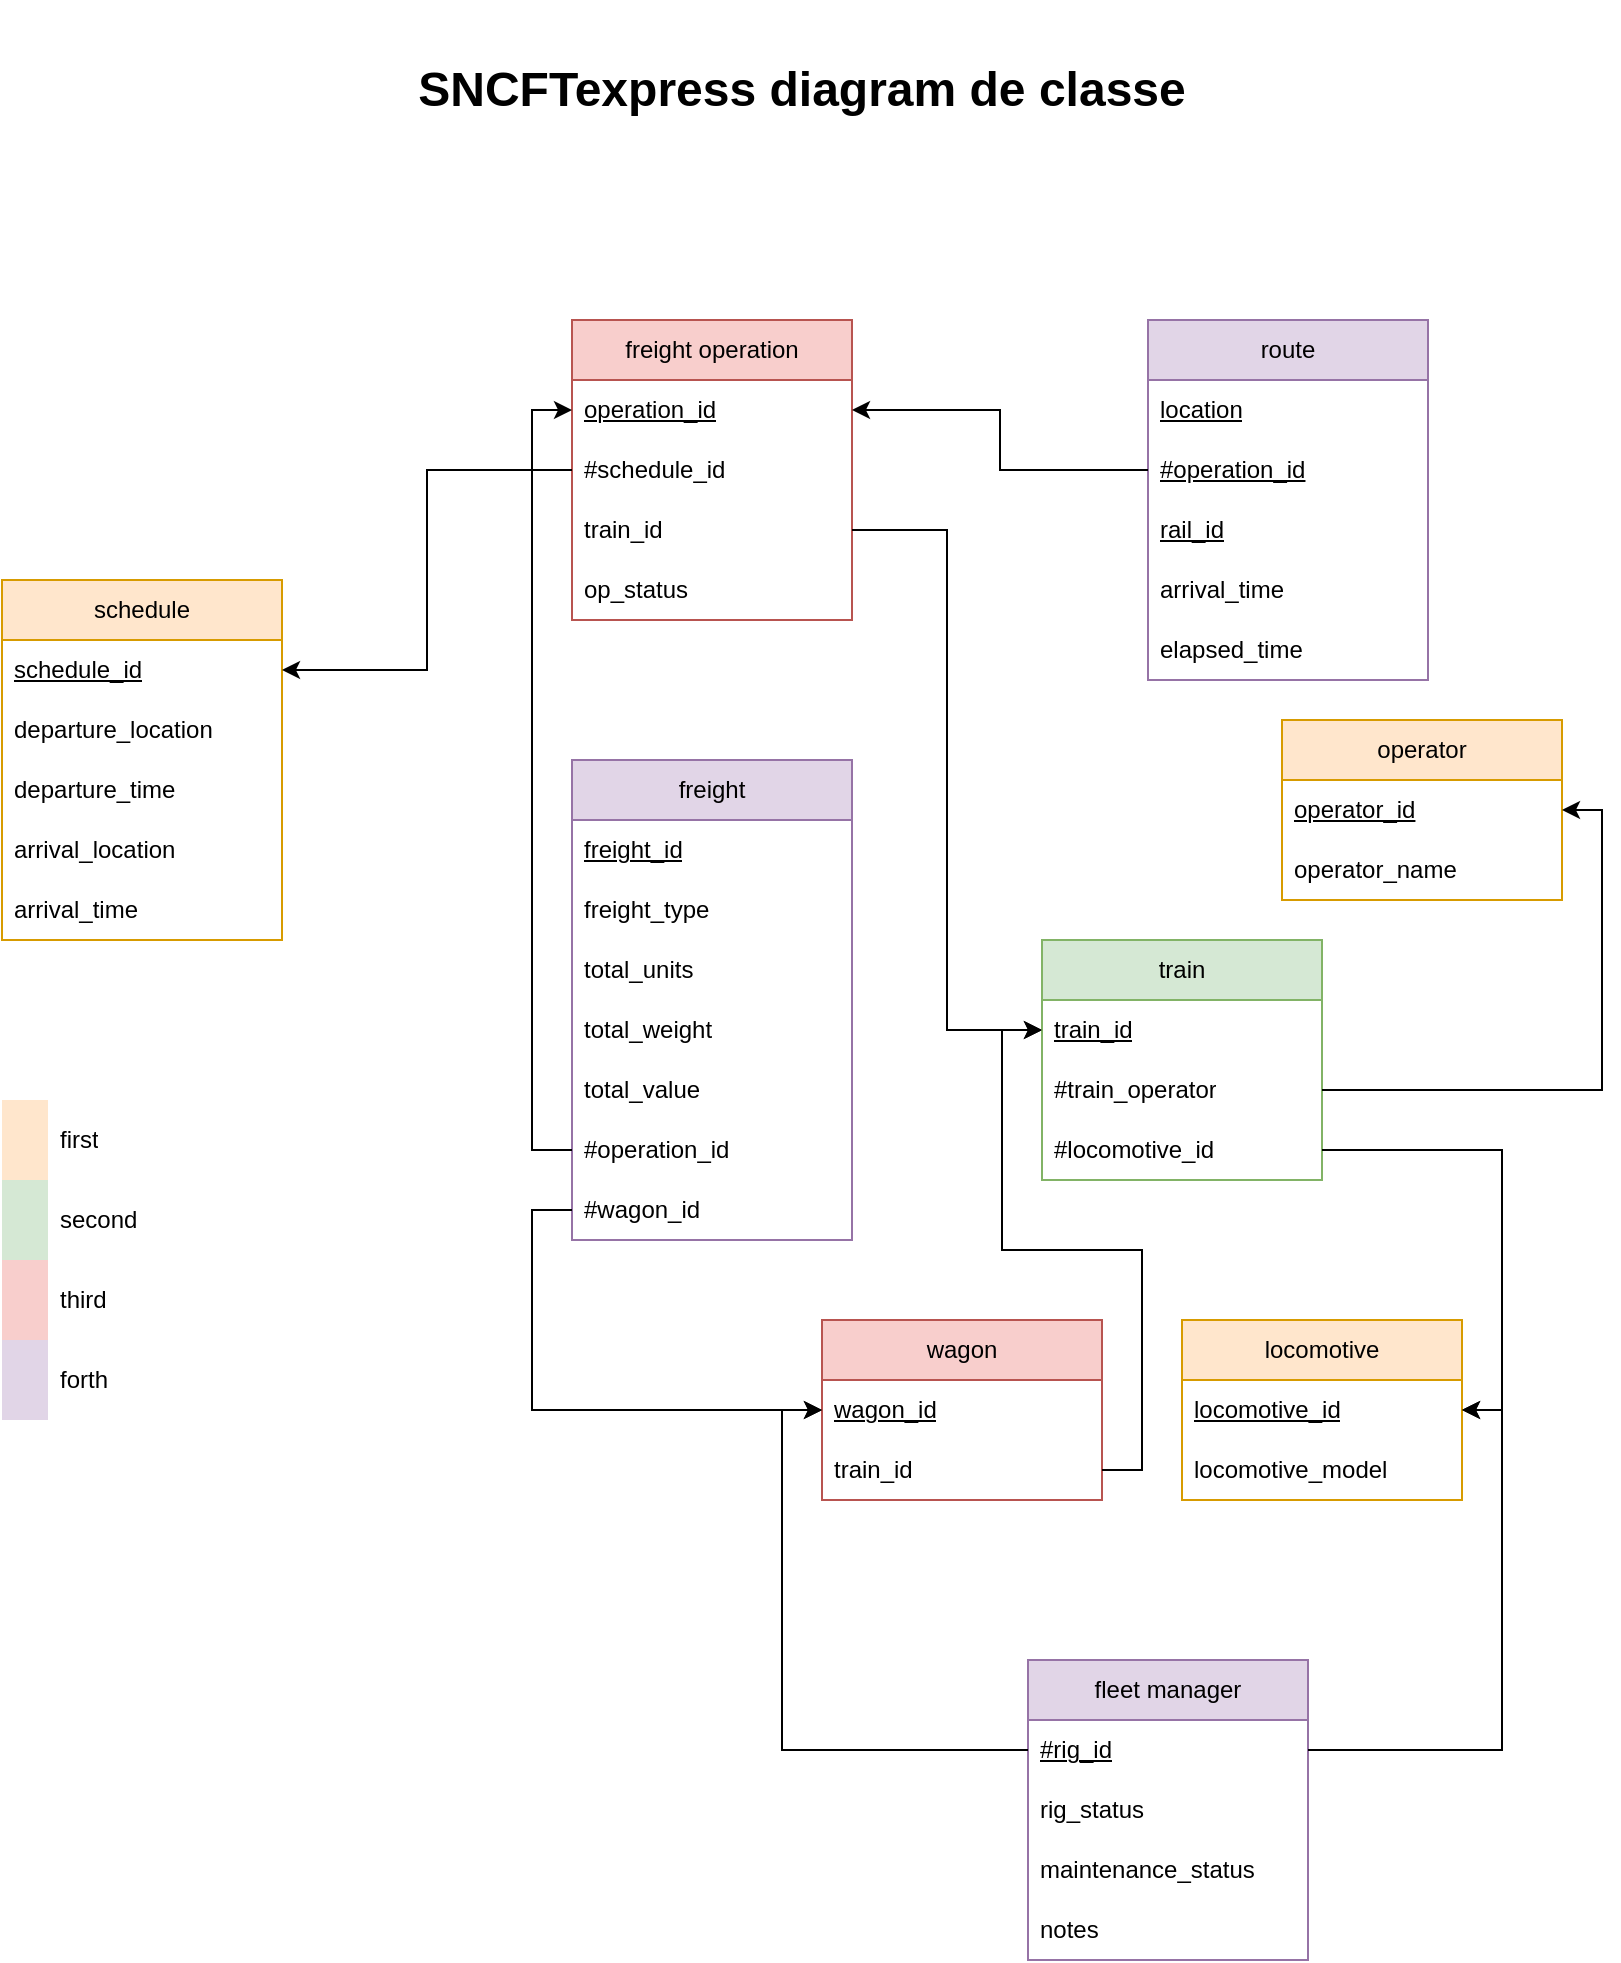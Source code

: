 <mxfile version="24.7.8">
  <diagram name="Page-1" id="gMjgaY1mDzg52uf6RHoy">
    <mxGraphModel dx="1909" dy="1015" grid="1" gridSize="10" guides="1" tooltips="1" connect="1" arrows="1" fold="1" page="1" pageScale="1" pageWidth="850" pageHeight="1100" math="0" shadow="0">
      <root>
        <mxCell id="0" />
        <mxCell id="1" parent="0" />
        <mxCell id="dckKvthKJIGiGGlBJJBI-11" value="schedule" style="swimlane;fontStyle=0;childLayout=stackLayout;horizontal=1;startSize=30;horizontalStack=0;resizeParent=1;resizeParentMax=0;resizeLast=0;collapsible=1;marginBottom=0;whiteSpace=wrap;html=1;fillColor=#ffe6cc;strokeColor=#d79b00;" parent="1" vertex="1">
          <mxGeometry x="25" y="320" width="140" height="180" as="geometry" />
        </mxCell>
        <mxCell id="dckKvthKJIGiGGlBJJBI-19" value="schedule_id" style="text;strokeColor=none;fillColor=none;align=left;verticalAlign=middle;spacingLeft=4;spacingRight=4;overflow=hidden;points=[[0,0.5],[1,0.5]];portConstraint=eastwest;rotatable=0;whiteSpace=wrap;html=1;fontStyle=4" parent="dckKvthKJIGiGGlBJJBI-11" vertex="1">
          <mxGeometry y="30" width="140" height="30" as="geometry" />
        </mxCell>
        <mxCell id="dckKvthKJIGiGGlBJJBI-12" value="departure_location" style="text;strokeColor=none;fillColor=none;align=left;verticalAlign=middle;spacingLeft=4;spacingRight=4;overflow=hidden;points=[[0,0.5],[1,0.5]];portConstraint=eastwest;rotatable=0;whiteSpace=wrap;html=1;" parent="dckKvthKJIGiGGlBJJBI-11" vertex="1">
          <mxGeometry y="60" width="140" height="30" as="geometry" />
        </mxCell>
        <mxCell id="dckKvthKJIGiGGlBJJBI-13" value="departure_time" style="text;strokeColor=none;fillColor=none;align=left;verticalAlign=middle;spacingLeft=4;spacingRight=4;overflow=hidden;points=[[0,0.5],[1,0.5]];portConstraint=eastwest;rotatable=0;whiteSpace=wrap;html=1;" parent="dckKvthKJIGiGGlBJJBI-11" vertex="1">
          <mxGeometry y="90" width="140" height="30" as="geometry" />
        </mxCell>
        <mxCell id="dckKvthKJIGiGGlBJJBI-14" value="arrival_location" style="text;strokeColor=none;fillColor=none;align=left;verticalAlign=middle;spacingLeft=4;spacingRight=4;overflow=hidden;points=[[0,0.5],[1,0.5]];portConstraint=eastwest;rotatable=0;whiteSpace=wrap;html=1;" parent="dckKvthKJIGiGGlBJJBI-11" vertex="1">
          <mxGeometry y="120" width="140" height="30" as="geometry" />
        </mxCell>
        <mxCell id="dckKvthKJIGiGGlBJJBI-15" value="arrival_time" style="text;strokeColor=none;fillColor=none;align=left;verticalAlign=middle;spacingLeft=4;spacingRight=4;overflow=hidden;points=[[0,0.5],[1,0.5]];portConstraint=eastwest;rotatable=0;whiteSpace=wrap;html=1;" parent="dckKvthKJIGiGGlBJJBI-11" vertex="1">
          <mxGeometry y="150" width="140" height="30" as="geometry" />
        </mxCell>
        <mxCell id="dckKvthKJIGiGGlBJJBI-21" value="locomotive" style="swimlane;fontStyle=0;childLayout=stackLayout;horizontal=1;startSize=30;horizontalStack=0;resizeParent=1;resizeParentMax=0;resizeLast=0;collapsible=1;marginBottom=0;whiteSpace=wrap;html=1;fillColor=#ffe6cc;strokeColor=#d79b00;" parent="1" vertex="1">
          <mxGeometry x="615" y="690" width="140" height="90" as="geometry" />
        </mxCell>
        <mxCell id="dckKvthKJIGiGGlBJJBI-22" value="locomotive_id" style="text;strokeColor=none;fillColor=none;align=left;verticalAlign=middle;spacingLeft=4;spacingRight=4;overflow=hidden;points=[[0,0.5],[1,0.5]];portConstraint=eastwest;rotatable=0;whiteSpace=wrap;html=1;fontStyle=4" parent="dckKvthKJIGiGGlBJJBI-21" vertex="1">
          <mxGeometry y="30" width="140" height="30" as="geometry" />
        </mxCell>
        <mxCell id="dckKvthKJIGiGGlBJJBI-23" value="locomotive_model" style="text;strokeColor=none;fillColor=none;align=left;verticalAlign=middle;spacingLeft=4;spacingRight=4;overflow=hidden;points=[[0,0.5],[1,0.5]];portConstraint=eastwest;rotatable=0;whiteSpace=wrap;html=1;" parent="dckKvthKJIGiGGlBJJBI-21" vertex="1">
          <mxGeometry y="60" width="140" height="30" as="geometry" />
        </mxCell>
        <mxCell id="dckKvthKJIGiGGlBJJBI-26" value="freight operation" style="swimlane;fontStyle=0;childLayout=stackLayout;horizontal=1;startSize=30;horizontalStack=0;resizeParent=1;resizeParentMax=0;resizeLast=0;collapsible=1;marginBottom=0;whiteSpace=wrap;html=1;fillColor=#f8cecc;strokeColor=#b85450;" parent="1" vertex="1">
          <mxGeometry x="310" y="190" width="140" height="150" as="geometry" />
        </mxCell>
        <mxCell id="dckKvthKJIGiGGlBJJBI-27" value="operation_id" style="text;strokeColor=none;fillColor=none;align=left;verticalAlign=middle;spacingLeft=4;spacingRight=4;overflow=hidden;points=[[0,0.5],[1,0.5]];portConstraint=eastwest;rotatable=0;whiteSpace=wrap;html=1;fontStyle=4" parent="dckKvthKJIGiGGlBJJBI-26" vertex="1">
          <mxGeometry y="30" width="140" height="30" as="geometry" />
        </mxCell>
        <mxCell id="dckKvthKJIGiGGlBJJBI-28" value="#schedule_id" style="text;strokeColor=none;fillColor=none;align=left;verticalAlign=middle;spacingLeft=4;spacingRight=4;overflow=hidden;points=[[0,0.5],[1,0.5]];portConstraint=eastwest;rotatable=0;whiteSpace=wrap;html=1;" parent="dckKvthKJIGiGGlBJJBI-26" vertex="1">
          <mxGeometry y="60" width="140" height="30" as="geometry" />
        </mxCell>
        <mxCell id="dckKvthKJIGiGGlBJJBI-30" value="train_id" style="text;strokeColor=none;fillColor=none;align=left;verticalAlign=middle;spacingLeft=4;spacingRight=4;overflow=hidden;points=[[0,0.5],[1,0.5]];portConstraint=eastwest;rotatable=0;whiteSpace=wrap;html=1;" parent="dckKvthKJIGiGGlBJJBI-26" vertex="1">
          <mxGeometry y="90" width="140" height="30" as="geometry" />
        </mxCell>
        <mxCell id="dckKvthKJIGiGGlBJJBI-84" value="op_status" style="text;strokeColor=none;fillColor=none;align=left;verticalAlign=middle;spacingLeft=4;spacingRight=4;overflow=hidden;points=[[0,0.5],[1,0.5]];portConstraint=eastwest;rotatable=0;whiteSpace=wrap;html=1;" parent="dckKvthKJIGiGGlBJJBI-26" vertex="1">
          <mxGeometry y="120" width="140" height="30" as="geometry" />
        </mxCell>
        <mxCell id="dckKvthKJIGiGGlBJJBI-32" style="edgeStyle=orthogonalEdgeStyle;rounded=0;orthogonalLoop=1;jettySize=auto;html=1;exitX=1;exitY=0.5;exitDx=0;exitDy=0;" parent="1" source="dckKvthKJIGiGGlBJJBI-30" target="dckKvthKJIGiGGlBJJBI-64" edge="1">
          <mxGeometry relative="1" as="geometry" />
        </mxCell>
        <mxCell id="dckKvthKJIGiGGlBJJBI-33" style="edgeStyle=orthogonalEdgeStyle;rounded=0;orthogonalLoop=1;jettySize=auto;html=1;exitX=0;exitY=0.5;exitDx=0;exitDy=0;entryX=1;entryY=0.5;entryDx=0;entryDy=0;" parent="1" source="dckKvthKJIGiGGlBJJBI-28" target="dckKvthKJIGiGGlBJJBI-19" edge="1">
          <mxGeometry relative="1" as="geometry" />
        </mxCell>
        <mxCell id="dckKvthKJIGiGGlBJJBI-34" value="route" style="swimlane;fontStyle=0;childLayout=stackLayout;horizontal=1;startSize=30;horizontalStack=0;resizeParent=1;resizeParentMax=0;resizeLast=0;collapsible=1;marginBottom=0;whiteSpace=wrap;html=1;fillColor=#e1d5e7;strokeColor=#9673a6;" parent="1" vertex="1">
          <mxGeometry x="598" y="190" width="140" height="180" as="geometry" />
        </mxCell>
        <mxCell id="dckKvthKJIGiGGlBJJBI-35" value="location" style="text;strokeColor=none;fillColor=none;align=left;verticalAlign=middle;spacingLeft=4;spacingRight=4;overflow=hidden;points=[[0,0.5],[1,0.5]];portConstraint=eastwest;rotatable=0;whiteSpace=wrap;html=1;fontStyle=4" parent="dckKvthKJIGiGGlBJJBI-34" vertex="1">
          <mxGeometry y="30" width="140" height="30" as="geometry" />
        </mxCell>
        <mxCell id="dckKvthKJIGiGGlBJJBI-38" value="#operation_id" style="text;strokeColor=none;fillColor=none;align=left;verticalAlign=middle;spacingLeft=4;spacingRight=4;overflow=hidden;points=[[0,0.5],[1,0.5]];portConstraint=eastwest;rotatable=0;whiteSpace=wrap;html=1;fontStyle=4" parent="dckKvthKJIGiGGlBJJBI-34" vertex="1">
          <mxGeometry y="60" width="140" height="30" as="geometry" />
        </mxCell>
        <mxCell id="dckKvthKJIGiGGlBJJBI-103" value="&lt;div&gt;rail_id&lt;/div&gt;" style="text;strokeColor=none;fillColor=none;align=left;verticalAlign=middle;spacingLeft=4;spacingRight=4;overflow=hidden;points=[[0,0.5],[1,0.5]];portConstraint=eastwest;rotatable=0;whiteSpace=wrap;html=1;fontStyle=4" parent="dckKvthKJIGiGGlBJJBI-34" vertex="1">
          <mxGeometry y="90" width="140" height="30" as="geometry" />
        </mxCell>
        <mxCell id="dckKvthKJIGiGGlBJJBI-36" value="arrival_time" style="text;strokeColor=none;fillColor=none;align=left;verticalAlign=middle;spacingLeft=4;spacingRight=4;overflow=hidden;points=[[0,0.5],[1,0.5]];portConstraint=eastwest;rotatable=0;whiteSpace=wrap;html=1;" parent="dckKvthKJIGiGGlBJJBI-34" vertex="1">
          <mxGeometry y="120" width="140" height="30" as="geometry" />
        </mxCell>
        <mxCell id="dckKvthKJIGiGGlBJJBI-37" value="elapsed_time" style="text;strokeColor=none;fillColor=none;align=left;verticalAlign=middle;spacingLeft=4;spacingRight=4;overflow=hidden;points=[[0,0.5],[1,0.5]];portConstraint=eastwest;rotatable=0;whiteSpace=wrap;html=1;" parent="dckKvthKJIGiGGlBJJBI-34" vertex="1">
          <mxGeometry y="150" width="140" height="30" as="geometry" />
        </mxCell>
        <mxCell id="dckKvthKJIGiGGlBJJBI-39" style="edgeStyle=orthogonalEdgeStyle;rounded=0;orthogonalLoop=1;jettySize=auto;html=1;exitX=0;exitY=0.5;exitDx=0;exitDy=0;entryX=1;entryY=0.5;entryDx=0;entryDy=0;" parent="1" source="dckKvthKJIGiGGlBJJBI-38" target="dckKvthKJIGiGGlBJJBI-27" edge="1">
          <mxGeometry relative="1" as="geometry" />
        </mxCell>
        <mxCell id="dckKvthKJIGiGGlBJJBI-56" value="freight" style="swimlane;fontStyle=0;childLayout=stackLayout;horizontal=1;startSize=30;horizontalStack=0;resizeParent=1;resizeParentMax=0;resizeLast=0;collapsible=1;marginBottom=0;whiteSpace=wrap;html=1;fillColor=#e1d5e7;strokeColor=#9673a6;" parent="1" vertex="1">
          <mxGeometry x="310" y="410" width="140" height="240" as="geometry" />
        </mxCell>
        <mxCell id="dckKvthKJIGiGGlBJJBI-57" value="freight_id" style="text;strokeColor=none;fillColor=none;align=left;verticalAlign=middle;spacingLeft=4;spacingRight=4;overflow=hidden;points=[[0,0.5],[1,0.5]];portConstraint=eastwest;rotatable=0;whiteSpace=wrap;html=1;fontStyle=4" parent="dckKvthKJIGiGGlBJJBI-56" vertex="1">
          <mxGeometry y="30" width="140" height="30" as="geometry" />
        </mxCell>
        <mxCell id="dckKvthKJIGiGGlBJJBI-58" value="freight_type" style="text;strokeColor=none;fillColor=none;align=left;verticalAlign=middle;spacingLeft=4;spacingRight=4;overflow=hidden;points=[[0,0.5],[1,0.5]];portConstraint=eastwest;rotatable=0;whiteSpace=wrap;html=1;" parent="dckKvthKJIGiGGlBJJBI-56" vertex="1">
          <mxGeometry y="60" width="140" height="30" as="geometry" />
        </mxCell>
        <mxCell id="dckKvthKJIGiGGlBJJBI-59" value="total_units" style="text;strokeColor=none;fillColor=none;align=left;verticalAlign=middle;spacingLeft=4;spacingRight=4;overflow=hidden;points=[[0,0.5],[1,0.5]];portConstraint=eastwest;rotatable=0;whiteSpace=wrap;html=1;" parent="dckKvthKJIGiGGlBJJBI-56" vertex="1">
          <mxGeometry y="90" width="140" height="30" as="geometry" />
        </mxCell>
        <mxCell id="dckKvthKJIGiGGlBJJBI-60" value="total_weight" style="text;strokeColor=none;fillColor=none;align=left;verticalAlign=middle;spacingLeft=4;spacingRight=4;overflow=hidden;points=[[0,0.5],[1,0.5]];portConstraint=eastwest;rotatable=0;whiteSpace=wrap;html=1;" parent="dckKvthKJIGiGGlBJJBI-56" vertex="1">
          <mxGeometry y="120" width="140" height="30" as="geometry" />
        </mxCell>
        <mxCell id="dckKvthKJIGiGGlBJJBI-61" value="total_value" style="text;strokeColor=none;fillColor=none;align=left;verticalAlign=middle;spacingLeft=4;spacingRight=4;overflow=hidden;points=[[0,0.5],[1,0.5]];portConstraint=eastwest;rotatable=0;whiteSpace=wrap;html=1;" parent="dckKvthKJIGiGGlBJJBI-56" vertex="1">
          <mxGeometry y="150" width="140" height="30" as="geometry" />
        </mxCell>
        <mxCell id="dckKvthKJIGiGGlBJJBI-85" value="#operation_id" style="text;strokeColor=none;fillColor=none;align=left;verticalAlign=middle;spacingLeft=4;spacingRight=4;overflow=hidden;points=[[0,0.5],[1,0.5]];portConstraint=eastwest;rotatable=0;whiteSpace=wrap;html=1;" parent="dckKvthKJIGiGGlBJJBI-56" vertex="1">
          <mxGeometry y="180" width="140" height="30" as="geometry" />
        </mxCell>
        <mxCell id="dckKvthKJIGiGGlBJJBI-86" value="#wagon_id" style="text;strokeColor=none;fillColor=none;align=left;verticalAlign=middle;spacingLeft=4;spacingRight=4;overflow=hidden;points=[[0,0.5],[1,0.5]];portConstraint=eastwest;rotatable=0;whiteSpace=wrap;html=1;" parent="dckKvthKJIGiGGlBJJBI-56" vertex="1">
          <mxGeometry y="210" width="140" height="30" as="geometry" />
        </mxCell>
        <mxCell id="dckKvthKJIGiGGlBJJBI-62" style="edgeStyle=orthogonalEdgeStyle;rounded=0;orthogonalLoop=1;jettySize=auto;html=1;exitX=0;exitY=0.5;exitDx=0;exitDy=0;entryX=0;entryY=0.5;entryDx=0;entryDy=0;" parent="1" target="dckKvthKJIGiGGlBJJBI-57" edge="1">
          <mxGeometry relative="1" as="geometry" />
        </mxCell>
        <mxCell id="dckKvthKJIGiGGlBJJBI-63" value="train" style="swimlane;fontStyle=0;childLayout=stackLayout;horizontal=1;startSize=30;horizontalStack=0;resizeParent=1;resizeParentMax=0;resizeLast=0;collapsible=1;marginBottom=0;whiteSpace=wrap;html=1;fillColor=#d5e8d4;strokeColor=#82b366;" parent="1" vertex="1">
          <mxGeometry x="545" y="500" width="140" height="120" as="geometry" />
        </mxCell>
        <mxCell id="dckKvthKJIGiGGlBJJBI-64" value="train_id" style="text;strokeColor=none;fillColor=none;align=left;verticalAlign=middle;spacingLeft=4;spacingRight=4;overflow=hidden;points=[[0,0.5],[1,0.5]];portConstraint=eastwest;rotatable=0;whiteSpace=wrap;html=1;fontStyle=4" parent="dckKvthKJIGiGGlBJJBI-63" vertex="1">
          <mxGeometry y="30" width="140" height="30" as="geometry" />
        </mxCell>
        <mxCell id="dckKvthKJIGiGGlBJJBI-65" value="#train_operator" style="text;strokeColor=none;fillColor=none;align=left;verticalAlign=middle;spacingLeft=4;spacingRight=4;overflow=hidden;points=[[0,0.5],[1,0.5]];portConstraint=eastwest;rotatable=0;whiteSpace=wrap;html=1;" parent="dckKvthKJIGiGGlBJJBI-63" vertex="1">
          <mxGeometry y="60" width="140" height="30" as="geometry" />
        </mxCell>
        <mxCell id="dckKvthKJIGiGGlBJJBI-66" value="#locomotive_id" style="text;strokeColor=none;fillColor=none;align=left;verticalAlign=middle;spacingLeft=4;spacingRight=4;overflow=hidden;points=[[0,0.5],[1,0.5]];portConstraint=eastwest;rotatable=0;whiteSpace=wrap;html=1;" parent="dckKvthKJIGiGGlBJJBI-63" vertex="1">
          <mxGeometry y="90" width="140" height="30" as="geometry" />
        </mxCell>
        <mxCell id="dckKvthKJIGiGGlBJJBI-69" style="edgeStyle=orthogonalEdgeStyle;rounded=0;orthogonalLoop=1;jettySize=auto;html=1;entryX=1;entryY=0.5;entryDx=0;entryDy=0;" parent="1" source="dckKvthKJIGiGGlBJJBI-66" target="dckKvthKJIGiGGlBJJBI-22" edge="1">
          <mxGeometry relative="1" as="geometry" />
        </mxCell>
        <mxCell id="dckKvthKJIGiGGlBJJBI-70" value="wagon" style="swimlane;fontStyle=0;childLayout=stackLayout;horizontal=1;startSize=30;horizontalStack=0;resizeParent=1;resizeParentMax=0;resizeLast=0;collapsible=1;marginBottom=0;whiteSpace=wrap;html=1;fillColor=#f8cecc;strokeColor=#b85450;" parent="1" vertex="1">
          <mxGeometry x="435" y="690" width="140" height="90" as="geometry" />
        </mxCell>
        <mxCell id="dckKvthKJIGiGGlBJJBI-71" value="wagon_id" style="text;strokeColor=none;fillColor=none;align=left;verticalAlign=middle;spacingLeft=4;spacingRight=4;overflow=hidden;points=[[0,0.5],[1,0.5]];portConstraint=eastwest;rotatable=0;whiteSpace=wrap;html=1;fontStyle=4" parent="dckKvthKJIGiGGlBJJBI-70" vertex="1">
          <mxGeometry y="30" width="140" height="30" as="geometry" />
        </mxCell>
        <mxCell id="dckKvthKJIGiGGlBJJBI-73" value="train_id" style="text;strokeColor=none;fillColor=none;align=left;verticalAlign=middle;spacingLeft=4;spacingRight=4;overflow=hidden;points=[[0,0.5],[1,0.5]];portConstraint=eastwest;rotatable=0;whiteSpace=wrap;html=1;" parent="dckKvthKJIGiGGlBJJBI-70" vertex="1">
          <mxGeometry y="60" width="140" height="30" as="geometry" />
        </mxCell>
        <mxCell id="dckKvthKJIGiGGlBJJBI-75" style="edgeStyle=orthogonalEdgeStyle;rounded=0;orthogonalLoop=1;jettySize=auto;html=1;exitX=1;exitY=0.5;exitDx=0;exitDy=0;entryX=0;entryY=0.5;entryDx=0;entryDy=0;" parent="1" source="dckKvthKJIGiGGlBJJBI-73" target="dckKvthKJIGiGGlBJJBI-64" edge="1">
          <mxGeometry relative="1" as="geometry" />
        </mxCell>
        <mxCell id="dckKvthKJIGiGGlBJJBI-76" value="operator" style="swimlane;fontStyle=0;childLayout=stackLayout;horizontal=1;startSize=30;horizontalStack=0;resizeParent=1;resizeParentMax=0;resizeLast=0;collapsible=1;marginBottom=0;whiteSpace=wrap;html=1;fillColor=#ffe6cc;strokeColor=#d79b00;" parent="1" vertex="1">
          <mxGeometry x="665" y="390" width="140" height="90" as="geometry" />
        </mxCell>
        <mxCell id="dckKvthKJIGiGGlBJJBI-77" value="operator_id" style="text;strokeColor=none;fillColor=none;align=left;verticalAlign=middle;spacingLeft=4;spacingRight=4;overflow=hidden;points=[[0,0.5],[1,0.5]];portConstraint=eastwest;rotatable=0;whiteSpace=wrap;html=1;fontStyle=4" parent="dckKvthKJIGiGGlBJJBI-76" vertex="1">
          <mxGeometry y="30" width="140" height="30" as="geometry" />
        </mxCell>
        <mxCell id="dckKvthKJIGiGGlBJJBI-78" value="operator_name" style="text;strokeColor=none;fillColor=none;align=left;verticalAlign=middle;spacingLeft=4;spacingRight=4;overflow=hidden;points=[[0,0.5],[1,0.5]];portConstraint=eastwest;rotatable=0;whiteSpace=wrap;html=1;" parent="dckKvthKJIGiGGlBJJBI-76" vertex="1">
          <mxGeometry y="60" width="140" height="30" as="geometry" />
        </mxCell>
        <mxCell id="dckKvthKJIGiGGlBJJBI-80" style="edgeStyle=orthogonalEdgeStyle;rounded=0;orthogonalLoop=1;jettySize=auto;html=1;entryX=1;entryY=0.5;entryDx=0;entryDy=0;" parent="1" target="dckKvthKJIGiGGlBJJBI-76" edge="1">
          <mxGeometry relative="1" as="geometry">
            <mxPoint x="685" y="575" as="sourcePoint" />
            <Array as="points">
              <mxPoint x="825" y="575" />
              <mxPoint x="825" y="435" />
            </Array>
          </mxGeometry>
        </mxCell>
        <mxCell id="dckKvthKJIGiGGlBJJBI-83" style="edgeStyle=orthogonalEdgeStyle;rounded=0;orthogonalLoop=1;jettySize=auto;html=1;entryX=0;entryY=0.5;entryDx=0;entryDy=0;" parent="1" target="dckKvthKJIGiGGlBJJBI-57" edge="1">
          <mxGeometry relative="1" as="geometry" />
        </mxCell>
        <mxCell id="dckKvthKJIGiGGlBJJBI-87" style="edgeStyle=orthogonalEdgeStyle;rounded=0;orthogonalLoop=1;jettySize=auto;html=1;entryX=0;entryY=0.5;entryDx=0;entryDy=0;" parent="1" source="dckKvthKJIGiGGlBJJBI-85" target="dckKvthKJIGiGGlBJJBI-27" edge="1">
          <mxGeometry relative="1" as="geometry" />
        </mxCell>
        <mxCell id="dckKvthKJIGiGGlBJJBI-88" style="edgeStyle=orthogonalEdgeStyle;rounded=0;orthogonalLoop=1;jettySize=auto;html=1;exitX=0;exitY=0.5;exitDx=0;exitDy=0;entryX=0;entryY=0.5;entryDx=0;entryDy=0;" parent="1" source="dckKvthKJIGiGGlBJJBI-86" target="dckKvthKJIGiGGlBJJBI-71" edge="1">
          <mxGeometry relative="1" as="geometry" />
        </mxCell>
        <mxCell id="dckKvthKJIGiGGlBJJBI-90" value="" style="shape=table;startSize=0;container=1;collapsible=0;childLayout=tableLayout;swimlaneLine=1;fillColor=none;strokeColor=none;" parent="1" vertex="1">
          <mxGeometry x="25" y="580" width="120" height="160" as="geometry" />
        </mxCell>
        <mxCell id="dckKvthKJIGiGGlBJJBI-91" value="" style="shape=tableRow;horizontal=0;startSize=0;swimlaneHead=0;swimlaneBody=0;strokeColor=inherit;top=0;left=0;bottom=0;right=0;collapsible=0;dropTarget=0;fillColor=none;points=[[0,0.5],[1,0.5]];portConstraint=eastwest;swimlaneLine=1;" parent="dckKvthKJIGiGGlBJJBI-90" vertex="1">
          <mxGeometry width="120" height="40" as="geometry" />
        </mxCell>
        <mxCell id="dckKvthKJIGiGGlBJJBI-92" value="" style="shape=partialRectangle;html=1;whiteSpace=wrap;connectable=0;strokeColor=#d79b00;overflow=hidden;fillColor=#ffe6cc;top=0;left=0;bottom=0;right=0;pointerEvents=1;swimlaneLine=1;" parent="dckKvthKJIGiGGlBJJBI-91" vertex="1">
          <mxGeometry width="23" height="40" as="geometry">
            <mxRectangle width="23" height="40" as="alternateBounds" />
          </mxGeometry>
        </mxCell>
        <mxCell id="dckKvthKJIGiGGlBJJBI-93" value="first" style="shape=partialRectangle;html=1;whiteSpace=wrap;connectable=0;strokeColor=inherit;overflow=hidden;fillColor=none;top=0;left=0;bottom=0;right=0;pointerEvents=1;swimlaneLine=1;align=left;spacingLeft=4;" parent="dckKvthKJIGiGGlBJJBI-91" vertex="1">
          <mxGeometry x="23" width="97" height="40" as="geometry">
            <mxRectangle width="97" height="40" as="alternateBounds" />
          </mxGeometry>
        </mxCell>
        <mxCell id="dckKvthKJIGiGGlBJJBI-94" value="" style="shape=tableRow;horizontal=0;startSize=0;swimlaneHead=0;swimlaneBody=0;strokeColor=inherit;top=0;left=0;bottom=0;right=0;collapsible=0;dropTarget=0;fillColor=none;points=[[0,0.5],[1,0.5]];portConstraint=eastwest;swimlaneLine=1;" parent="dckKvthKJIGiGGlBJJBI-90" vertex="1">
          <mxGeometry y="40" width="120" height="40" as="geometry" />
        </mxCell>
        <mxCell id="dckKvthKJIGiGGlBJJBI-95" value="" style="shape=partialRectangle;html=1;whiteSpace=wrap;connectable=0;strokeColor=#82b366;overflow=hidden;fillColor=#d5e8d4;top=0;left=0;bottom=0;right=0;pointerEvents=1;swimlaneLine=1;" parent="dckKvthKJIGiGGlBJJBI-94" vertex="1">
          <mxGeometry width="23" height="40" as="geometry">
            <mxRectangle width="23" height="40" as="alternateBounds" />
          </mxGeometry>
        </mxCell>
        <mxCell id="dckKvthKJIGiGGlBJJBI-96" value="second" style="shape=partialRectangle;html=1;whiteSpace=wrap;connectable=0;strokeColor=inherit;overflow=hidden;fillColor=none;top=0;left=0;bottom=0;right=0;pointerEvents=1;swimlaneLine=1;align=left;spacingLeft=4;" parent="dckKvthKJIGiGGlBJJBI-94" vertex="1">
          <mxGeometry x="23" width="97" height="40" as="geometry">
            <mxRectangle width="97" height="40" as="alternateBounds" />
          </mxGeometry>
        </mxCell>
        <mxCell id="dckKvthKJIGiGGlBJJBI-97" value="" style="shape=tableRow;horizontal=0;startSize=0;swimlaneHead=0;swimlaneBody=0;strokeColor=inherit;top=0;left=0;bottom=0;right=0;collapsible=0;dropTarget=0;fillColor=none;points=[[0,0.5],[1,0.5]];portConstraint=eastwest;swimlaneLine=1;" parent="dckKvthKJIGiGGlBJJBI-90" vertex="1">
          <mxGeometry y="80" width="120" height="40" as="geometry" />
        </mxCell>
        <mxCell id="dckKvthKJIGiGGlBJJBI-98" value="" style="shape=partialRectangle;html=1;whiteSpace=wrap;connectable=0;strokeColor=#b85450;overflow=hidden;fillColor=#f8cecc;top=0;left=0;bottom=0;right=0;pointerEvents=1;swimlaneLine=1;" parent="dckKvthKJIGiGGlBJJBI-97" vertex="1">
          <mxGeometry width="23" height="40" as="geometry">
            <mxRectangle width="23" height="40" as="alternateBounds" />
          </mxGeometry>
        </mxCell>
        <mxCell id="dckKvthKJIGiGGlBJJBI-99" value="third" style="shape=partialRectangle;html=1;whiteSpace=wrap;connectable=0;strokeColor=inherit;overflow=hidden;fillColor=none;top=0;left=0;bottom=0;right=0;pointerEvents=1;swimlaneLine=1;align=left;spacingLeft=4;" parent="dckKvthKJIGiGGlBJJBI-97" vertex="1">
          <mxGeometry x="23" width="97" height="40" as="geometry">
            <mxRectangle width="97" height="40" as="alternateBounds" />
          </mxGeometry>
        </mxCell>
        <mxCell id="dckKvthKJIGiGGlBJJBI-100" style="shape=tableRow;horizontal=0;startSize=0;swimlaneHead=0;swimlaneBody=0;strokeColor=inherit;top=0;left=0;bottom=0;right=0;collapsible=0;dropTarget=0;fillColor=none;points=[[0,0.5],[1,0.5]];portConstraint=eastwest;swimlaneLine=1;" parent="dckKvthKJIGiGGlBJJBI-90" vertex="1">
          <mxGeometry y="120" width="120" height="40" as="geometry" />
        </mxCell>
        <mxCell id="dckKvthKJIGiGGlBJJBI-101" style="shape=partialRectangle;html=1;whiteSpace=wrap;connectable=0;strokeColor=#9673a6;overflow=hidden;fillColor=#e1d5e7;top=0;left=0;bottom=0;right=0;pointerEvents=1;swimlaneLine=1;" parent="dckKvthKJIGiGGlBJJBI-100" vertex="1">
          <mxGeometry width="23" height="40" as="geometry">
            <mxRectangle width="23" height="40" as="alternateBounds" />
          </mxGeometry>
        </mxCell>
        <mxCell id="dckKvthKJIGiGGlBJJBI-102" value="forth" style="shape=partialRectangle;html=1;whiteSpace=wrap;connectable=0;strokeColor=inherit;overflow=hidden;fillColor=none;top=0;left=0;bottom=0;right=0;pointerEvents=1;swimlaneLine=1;align=left;spacingLeft=4;" parent="dckKvthKJIGiGGlBJJBI-100" vertex="1">
          <mxGeometry x="23" width="97" height="40" as="geometry">
            <mxRectangle width="97" height="40" as="alternateBounds" />
          </mxGeometry>
        </mxCell>
        <mxCell id="EsTHJTI4ClWtqilvmGCg-6" value="fleet manager" style="swimlane;fontStyle=0;childLayout=stackLayout;horizontal=1;startSize=30;horizontalStack=0;resizeParent=1;resizeParentMax=0;resizeLast=0;collapsible=1;marginBottom=0;whiteSpace=wrap;html=1;fillColor=#e1d5e7;strokeColor=#9673a6;" vertex="1" parent="1">
          <mxGeometry x="538" y="860" width="140" height="150" as="geometry" />
        </mxCell>
        <mxCell id="EsTHJTI4ClWtqilvmGCg-7" value="&lt;u&gt;#rig_id&lt;/u&gt;" style="text;strokeColor=none;fillColor=none;align=left;verticalAlign=middle;spacingLeft=4;spacingRight=4;overflow=hidden;points=[[0,0.5],[1,0.5]];portConstraint=eastwest;rotatable=0;whiteSpace=wrap;html=1;" vertex="1" parent="EsTHJTI4ClWtqilvmGCg-6">
          <mxGeometry y="30" width="140" height="30" as="geometry" />
        </mxCell>
        <mxCell id="EsTHJTI4ClWtqilvmGCg-8" value="rig_status" style="text;strokeColor=none;fillColor=none;align=left;verticalAlign=middle;spacingLeft=4;spacingRight=4;overflow=hidden;points=[[0,0.5],[1,0.5]];portConstraint=eastwest;rotatable=0;whiteSpace=wrap;html=1;" vertex="1" parent="EsTHJTI4ClWtqilvmGCg-6">
          <mxGeometry y="60" width="140" height="30" as="geometry" />
        </mxCell>
        <mxCell id="EsTHJTI4ClWtqilvmGCg-9" value="maintenance_status" style="text;strokeColor=none;fillColor=none;align=left;verticalAlign=middle;spacingLeft=4;spacingRight=4;overflow=hidden;points=[[0,0.5],[1,0.5]];portConstraint=eastwest;rotatable=0;whiteSpace=wrap;html=1;" vertex="1" parent="EsTHJTI4ClWtqilvmGCg-6">
          <mxGeometry y="90" width="140" height="30" as="geometry" />
        </mxCell>
        <mxCell id="EsTHJTI4ClWtqilvmGCg-10" value="notes" style="text;strokeColor=none;fillColor=none;align=left;verticalAlign=middle;spacingLeft=4;spacingRight=4;overflow=hidden;points=[[0,0.5],[1,0.5]];portConstraint=eastwest;rotatable=0;whiteSpace=wrap;html=1;" vertex="1" parent="EsTHJTI4ClWtqilvmGCg-6">
          <mxGeometry y="120" width="140" height="30" as="geometry" />
        </mxCell>
        <mxCell id="EsTHJTI4ClWtqilvmGCg-11" style="edgeStyle=orthogonalEdgeStyle;rounded=0;orthogonalLoop=1;jettySize=auto;html=1;exitX=0;exitY=0.5;exitDx=0;exitDy=0;entryX=0;entryY=0.5;entryDx=0;entryDy=0;" edge="1" parent="1" source="EsTHJTI4ClWtqilvmGCg-7" target="dckKvthKJIGiGGlBJJBI-71">
          <mxGeometry relative="1" as="geometry" />
        </mxCell>
        <mxCell id="EsTHJTI4ClWtqilvmGCg-12" style="edgeStyle=orthogonalEdgeStyle;rounded=0;orthogonalLoop=1;jettySize=auto;html=1;exitX=1;exitY=0.5;exitDx=0;exitDy=0;entryX=1;entryY=0.5;entryDx=0;entryDy=0;" edge="1" parent="1" source="EsTHJTI4ClWtqilvmGCg-7" target="dckKvthKJIGiGGlBJJBI-22">
          <mxGeometry relative="1" as="geometry" />
        </mxCell>
        <mxCell id="EsTHJTI4ClWtqilvmGCg-13" value="&lt;b&gt;&lt;font style=&quot;font-size: 24px;&quot;&gt;SNCFTexpress diagram de classe&lt;/font&gt;&lt;/b&gt;" style="text;html=1;align=center;verticalAlign=middle;whiteSpace=wrap;rounded=0;" vertex="1" parent="1">
          <mxGeometry x="220" y="30" width="410" height="90" as="geometry" />
        </mxCell>
      </root>
    </mxGraphModel>
  </diagram>
</mxfile>
